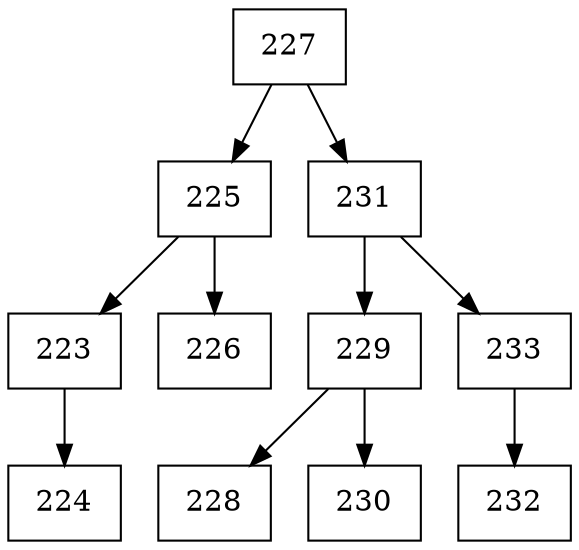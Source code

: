 digraph grafico{
rankdir=UD 
node[shape=box] 
concentrate=true 
nodo227[ shape=record, label ="227"];
nodo225[ shape=record, label ="225"];
nodo223[ shape=record, label ="223"];
nodo224[ shape=record, label ="224"];
nodo223->nodo224
nodo225->nodo223
nodo226[ shape=record, label ="226"];
nodo225->nodo226
nodo227->nodo225
nodo231[ shape=record, label ="231"];
nodo229[ shape=record, label ="229"];
nodo228[ shape=record, label ="228"];
nodo229->nodo228
nodo230[ shape=record, label ="230"];
nodo229->nodo230
nodo231->nodo229
nodo233[ shape=record, label ="233"];
nodo232[ shape=record, label ="232"];
nodo233->nodo232
nodo231->nodo233
nodo227->nodo231
}